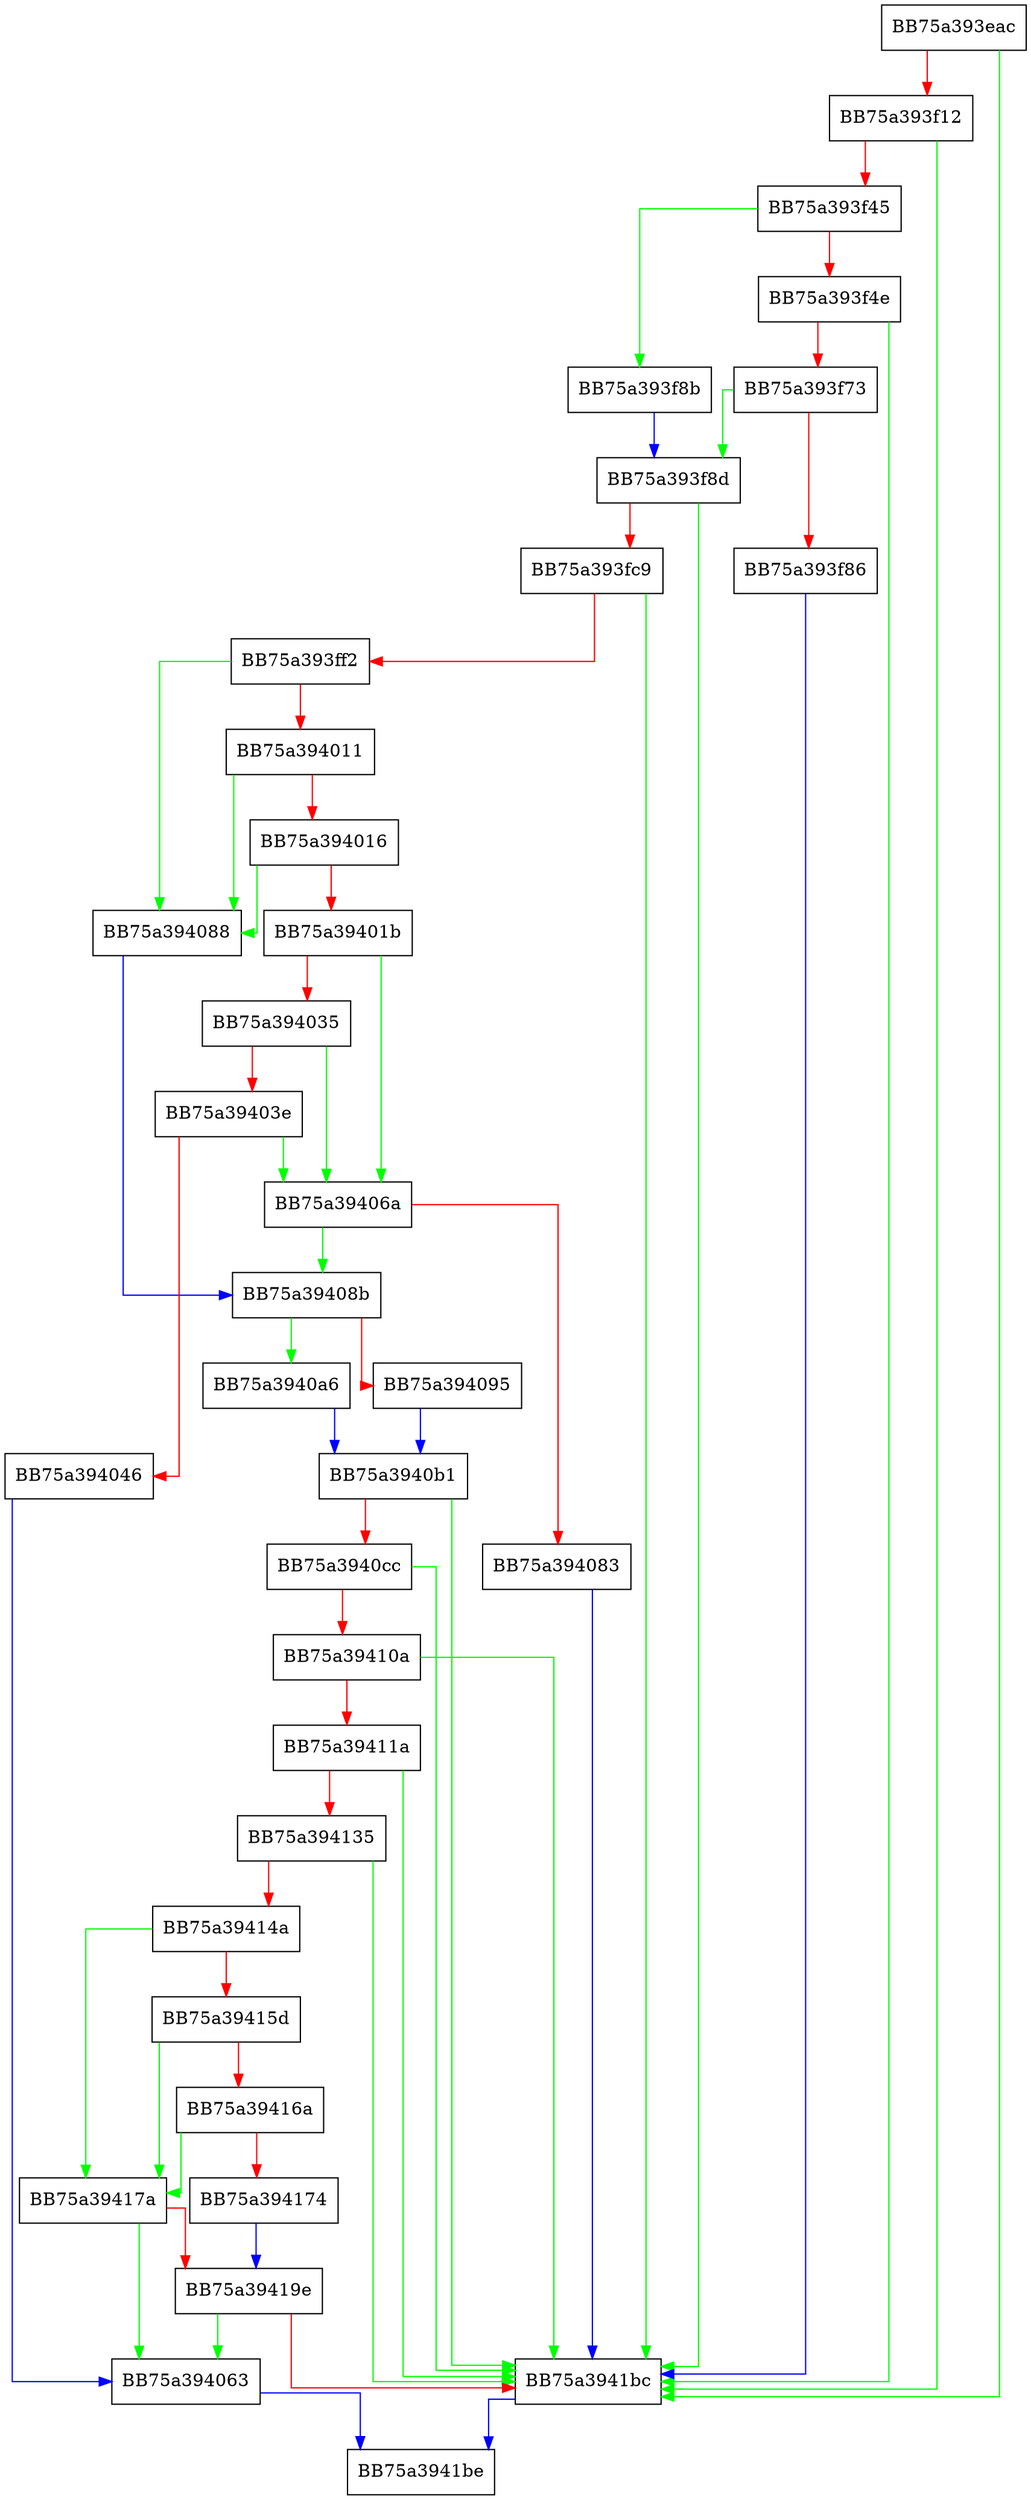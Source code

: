 digraph copyFile {
  node [shape="box"];
  graph [splines=ortho];
  BB75a393eac -> BB75a3941bc [color="green"];
  BB75a393eac -> BB75a393f12 [color="red"];
  BB75a393f12 -> BB75a3941bc [color="green"];
  BB75a393f12 -> BB75a393f45 [color="red"];
  BB75a393f45 -> BB75a393f8b [color="green"];
  BB75a393f45 -> BB75a393f4e [color="red"];
  BB75a393f4e -> BB75a3941bc [color="green"];
  BB75a393f4e -> BB75a393f73 [color="red"];
  BB75a393f73 -> BB75a393f8d [color="green"];
  BB75a393f73 -> BB75a393f86 [color="red"];
  BB75a393f86 -> BB75a3941bc [color="blue"];
  BB75a393f8b -> BB75a393f8d [color="blue"];
  BB75a393f8d -> BB75a3941bc [color="green"];
  BB75a393f8d -> BB75a393fc9 [color="red"];
  BB75a393fc9 -> BB75a3941bc [color="green"];
  BB75a393fc9 -> BB75a393ff2 [color="red"];
  BB75a393ff2 -> BB75a394088 [color="green"];
  BB75a393ff2 -> BB75a394011 [color="red"];
  BB75a394011 -> BB75a394088 [color="green"];
  BB75a394011 -> BB75a394016 [color="red"];
  BB75a394016 -> BB75a394088 [color="green"];
  BB75a394016 -> BB75a39401b [color="red"];
  BB75a39401b -> BB75a39406a [color="green"];
  BB75a39401b -> BB75a394035 [color="red"];
  BB75a394035 -> BB75a39406a [color="green"];
  BB75a394035 -> BB75a39403e [color="red"];
  BB75a39403e -> BB75a39406a [color="green"];
  BB75a39403e -> BB75a394046 [color="red"];
  BB75a394046 -> BB75a394063 [color="blue"];
  BB75a394063 -> BB75a3941be [color="blue"];
  BB75a39406a -> BB75a39408b [color="green"];
  BB75a39406a -> BB75a394083 [color="red"];
  BB75a394083 -> BB75a3941bc [color="blue"];
  BB75a394088 -> BB75a39408b [color="blue"];
  BB75a39408b -> BB75a3940a6 [color="green"];
  BB75a39408b -> BB75a394095 [color="red"];
  BB75a394095 -> BB75a3940b1 [color="blue"];
  BB75a3940a6 -> BB75a3940b1 [color="blue"];
  BB75a3940b1 -> BB75a3941bc [color="green"];
  BB75a3940b1 -> BB75a3940cc [color="red"];
  BB75a3940cc -> BB75a3941bc [color="green"];
  BB75a3940cc -> BB75a39410a [color="red"];
  BB75a39410a -> BB75a3941bc [color="green"];
  BB75a39410a -> BB75a39411a [color="red"];
  BB75a39411a -> BB75a3941bc [color="green"];
  BB75a39411a -> BB75a394135 [color="red"];
  BB75a394135 -> BB75a3941bc [color="green"];
  BB75a394135 -> BB75a39414a [color="red"];
  BB75a39414a -> BB75a39417a [color="green"];
  BB75a39414a -> BB75a39415d [color="red"];
  BB75a39415d -> BB75a39417a [color="green"];
  BB75a39415d -> BB75a39416a [color="red"];
  BB75a39416a -> BB75a39417a [color="green"];
  BB75a39416a -> BB75a394174 [color="red"];
  BB75a394174 -> BB75a39419e [color="blue"];
  BB75a39417a -> BB75a394063 [color="green"];
  BB75a39417a -> BB75a39419e [color="red"];
  BB75a39419e -> BB75a394063 [color="green"];
  BB75a39419e -> BB75a3941bc [color="red"];
  BB75a3941bc -> BB75a3941be [color="blue"];
}